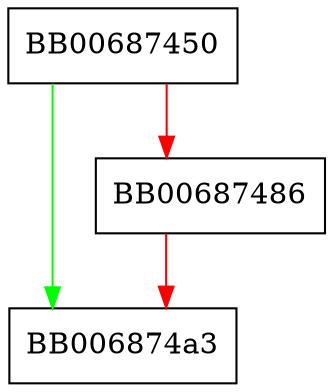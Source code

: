 digraph ossl_d2i_X509_PUBKEY_INTERNAL {
  node [shape="box"];
  graph [splines=ortho];
  BB00687450 -> BB006874a3 [color="green"];
  BB00687450 -> BB00687486 [color="red"];
  BB00687486 -> BB006874a3 [color="red"];
}